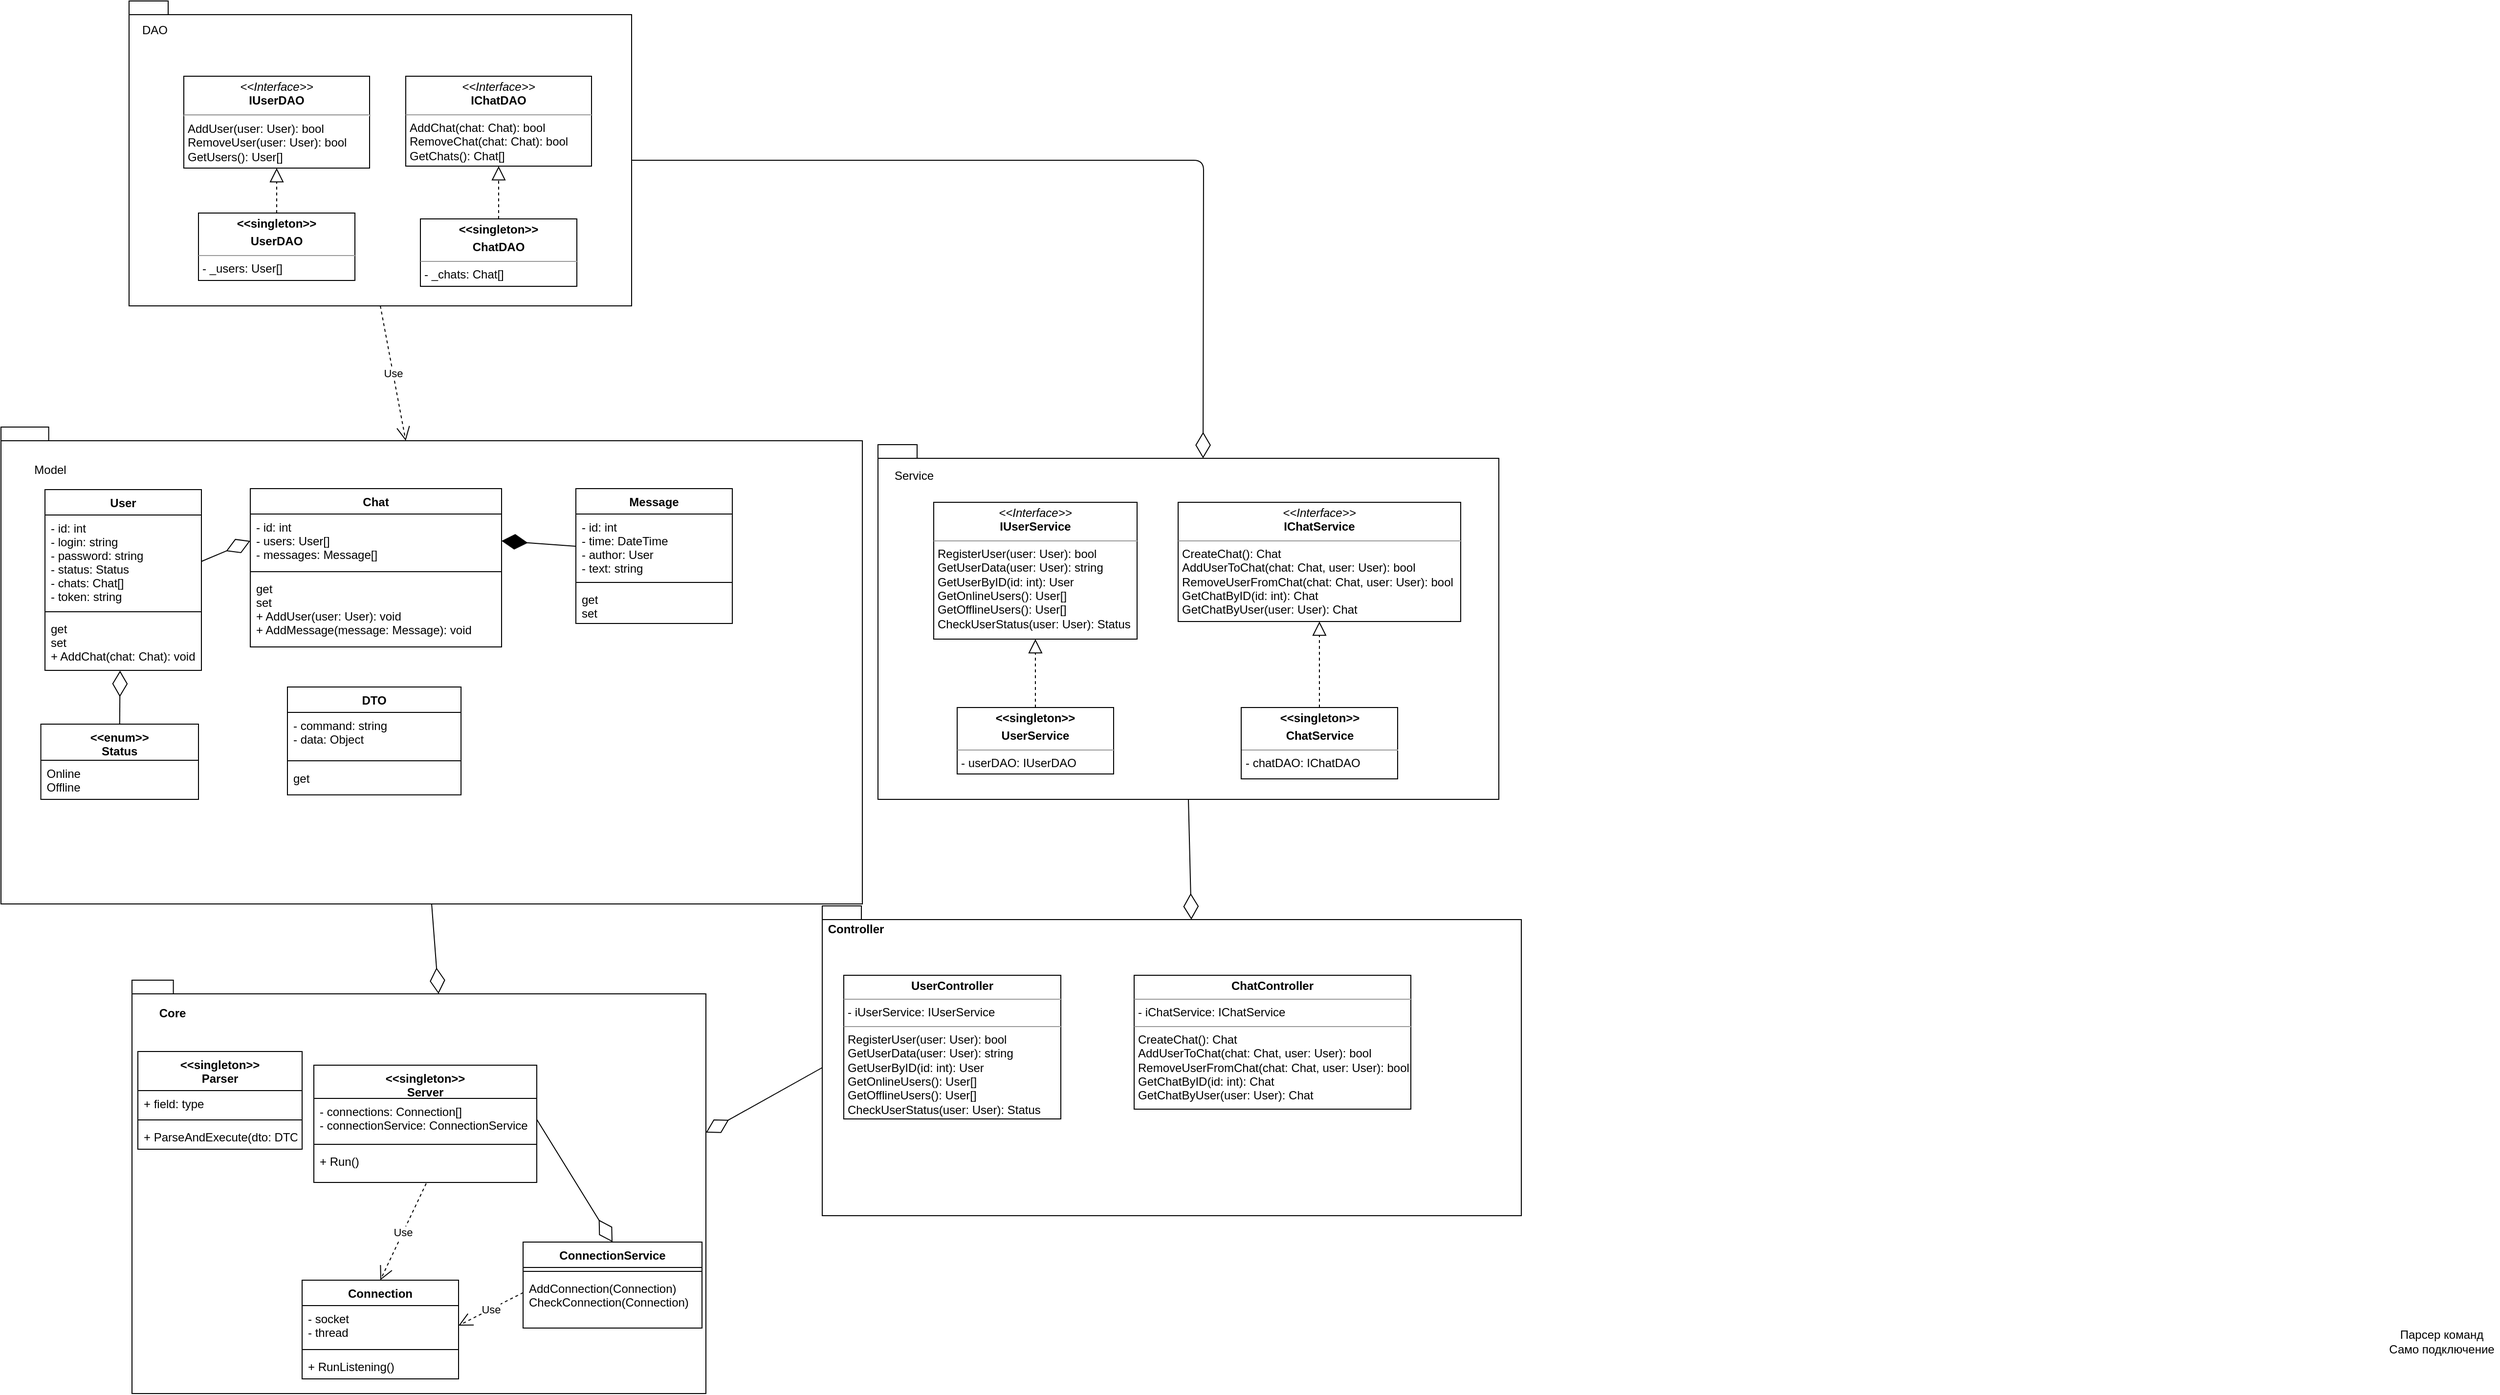 <mxfile version="12.6.5" type="device"><diagram id="kiEcuLjf6N3Q2EU-FBLs" name="Страница 1"><mxGraphModel dx="1038" dy="1016" grid="0" gridSize="10" guides="1" tooltips="1" connect="1" arrows="1" fold="1" page="0" pageScale="1" pageWidth="850" pageHeight="1100" math="0" shadow="0"><root><mxCell id="0"/><mxCell id="1" parent="0"/><mxCell id="4r-FscN_zs-Lbus5w258-18" value="" style="shape=folder;fontStyle=1;spacingTop=10;tabWidth=40;tabHeight=14;tabPosition=left;html=1;" parent="1" vertex="1"><mxGeometry x="915" y="636" width="715" height="317" as="geometry"/></mxCell><mxCell id="ElW2jTiIY2IO2_LXhHRh-6" value="" style="group" parent="1" vertex="1" connectable="0"><mxGeometry x="75" y="146" width="881" height="488" as="geometry"/></mxCell><mxCell id="ElW2jTiIY2IO2_LXhHRh-4" value="" style="shape=folder;fontStyle=1;spacingTop=10;tabWidth=40;tabHeight=14;tabPosition=left;html=1;" parent="ElW2jTiIY2IO2_LXhHRh-6" vertex="1"><mxGeometry width="881" height="488" as="geometry"/></mxCell><mxCell id="ElW2jTiIY2IO2_LXhHRh-5" value="Model" style="text;html=1;strokeColor=none;fillColor=none;align=center;verticalAlign=middle;whiteSpace=wrap;rounded=0;" parent="ElW2jTiIY2IO2_LXhHRh-6" vertex="1"><mxGeometry x="27.951" y="32.303" width="44.721" height="23.073" as="geometry"/></mxCell><mxCell id="pFLR68CZF7NKNV6ZH1vd-13" value="DTO" style="swimlane;fontStyle=1;align=center;verticalAlign=top;childLayout=stackLayout;horizontal=1;startSize=26;horizontalStack=0;resizeParent=1;resizeParentMax=0;resizeLast=0;collapsible=1;marginBottom=0;" parent="ElW2jTiIY2IO2_LXhHRh-6" vertex="1"><mxGeometry x="292.999" y="265.995" width="177.531" height="110.332" as="geometry"/></mxCell><mxCell id="pFLR68CZF7NKNV6ZH1vd-14" value="- command: string&#10;- data: Object&#10;" style="text;strokeColor=none;fillColor=none;align=left;verticalAlign=top;spacingLeft=4;spacingRight=4;overflow=hidden;rotatable=0;points=[[0,0.5],[1,0.5]];portConstraint=eastwest;" parent="pFLR68CZF7NKNV6ZH1vd-13" vertex="1"><mxGeometry y="26" width="177.531" height="44.977" as="geometry"/></mxCell><mxCell id="pFLR68CZF7NKNV6ZH1vd-15" value="" style="line;strokeWidth=1;fillColor=none;align=left;verticalAlign=middle;spacingTop=-1;spacingLeft=3;spacingRight=3;rotatable=0;labelPosition=right;points=[];portConstraint=eastwest;" parent="pFLR68CZF7NKNV6ZH1vd-13" vertex="1"><mxGeometry y="70.977" width="177.531" height="8.995" as="geometry"/></mxCell><mxCell id="pFLR68CZF7NKNV6ZH1vd-16" value="get" style="text;strokeColor=none;fillColor=none;align=left;verticalAlign=top;spacingLeft=4;spacingRight=4;overflow=hidden;rotatable=0;points=[[0,0.5],[1,0.5]];portConstraint=eastwest;" parent="pFLR68CZF7NKNV6ZH1vd-13" vertex="1"><mxGeometry y="79.972" width="177.531" height="30.359" as="geometry"/></mxCell><mxCell id="pFLR68CZF7NKNV6ZH1vd-1" value="User" style="swimlane;fontStyle=1;align=center;verticalAlign=top;childLayout=stackLayout;horizontal=1;startSize=26;horizontalStack=0;resizeParent=1;resizeParentMax=0;resizeLast=0;collapsible=1;marginBottom=0;" parent="1" vertex="1"><mxGeometry x="120" y="210" width="160" height="185" as="geometry"/></mxCell><mxCell id="pFLR68CZF7NKNV6ZH1vd-2" value="- id: int&#10;- login: string&#10;- password: string&#10;- status: Status&#10;- chats: Chat[]&#10;- token: string" style="text;strokeColor=none;fillColor=none;align=left;verticalAlign=top;spacingLeft=4;spacingRight=4;overflow=hidden;rotatable=0;points=[[0,0.5],[1,0.5]];portConstraint=eastwest;" parent="pFLR68CZF7NKNV6ZH1vd-1" vertex="1"><mxGeometry y="26" width="160" height="95" as="geometry"/></mxCell><mxCell id="pFLR68CZF7NKNV6ZH1vd-3" value="" style="line;strokeWidth=1;fillColor=none;align=left;verticalAlign=middle;spacingTop=-1;spacingLeft=3;spacingRight=3;rotatable=0;labelPosition=right;points=[];portConstraint=eastwest;" parent="pFLR68CZF7NKNV6ZH1vd-1" vertex="1"><mxGeometry y="121" width="160" height="8" as="geometry"/></mxCell><mxCell id="pFLR68CZF7NKNV6ZH1vd-4" value="get&#10;set&#10;+ AddChat(chat: Chat): void&#10;" style="text;strokeColor=none;fillColor=none;align=left;verticalAlign=top;spacingLeft=4;spacingRight=4;overflow=hidden;rotatable=0;points=[[0,0.5],[1,0.5]];portConstraint=eastwest;" parent="pFLR68CZF7NKNV6ZH1vd-1" vertex="1"><mxGeometry y="129" width="160" height="56" as="geometry"/></mxCell><mxCell id="pFLR68CZF7NKNV6ZH1vd-5" value="Chat" style="swimlane;fontStyle=1;align=center;verticalAlign=top;childLayout=stackLayout;horizontal=1;startSize=26;horizontalStack=0;resizeParent=1;resizeParentMax=0;resizeLast=0;collapsible=1;marginBottom=0;" parent="1" vertex="1"><mxGeometry x="330" y="209" width="257" height="162" as="geometry"/></mxCell><mxCell id="pFLR68CZF7NKNV6ZH1vd-6" value="- id: int&#10;- users: User[]&#10;- messages: Message[]" style="text;strokeColor=none;fillColor=none;align=left;verticalAlign=top;spacingLeft=4;spacingRight=4;overflow=hidden;rotatable=0;points=[[0,0.5],[1,0.5]];portConstraint=eastwest;" parent="pFLR68CZF7NKNV6ZH1vd-5" vertex="1"><mxGeometry y="26" width="257" height="55" as="geometry"/></mxCell><mxCell id="pFLR68CZF7NKNV6ZH1vd-7" value="" style="line;strokeWidth=1;fillColor=none;align=left;verticalAlign=middle;spacingTop=-1;spacingLeft=3;spacingRight=3;rotatable=0;labelPosition=right;points=[];portConstraint=eastwest;" parent="pFLR68CZF7NKNV6ZH1vd-5" vertex="1"><mxGeometry y="81" width="257" height="8" as="geometry"/></mxCell><mxCell id="pFLR68CZF7NKNV6ZH1vd-8" value="get&#10;set&#10;+ AddUser(user: User): void&#10;+ AddMessage(message: Message): void" style="text;strokeColor=none;fillColor=none;align=left;verticalAlign=top;spacingLeft=4;spacingRight=4;overflow=hidden;rotatable=0;points=[[0,0.5],[1,0.5]];portConstraint=eastwest;" parent="pFLR68CZF7NKNV6ZH1vd-5" vertex="1"><mxGeometry y="89" width="257" height="73" as="geometry"/></mxCell><mxCell id="pFLR68CZF7NKNV6ZH1vd-9" value="Message" style="swimlane;fontStyle=1;align=center;verticalAlign=top;childLayout=stackLayout;horizontal=1;startSize=26;horizontalStack=0;resizeParent=1;resizeParentMax=0;resizeLast=0;collapsible=1;marginBottom=0;" parent="1" vertex="1"><mxGeometry x="663" y="209" width="160" height="138" as="geometry"/></mxCell><mxCell id="pFLR68CZF7NKNV6ZH1vd-10" value="- id: int&#10;- time: DateTime&#10;- author: User&#10;- text: string" style="text;strokeColor=none;fillColor=none;align=left;verticalAlign=top;spacingLeft=4;spacingRight=4;overflow=hidden;rotatable=0;points=[[0,0.5],[1,0.5]];portConstraint=eastwest;" parent="pFLR68CZF7NKNV6ZH1vd-9" vertex="1"><mxGeometry y="26" width="160" height="66" as="geometry"/></mxCell><mxCell id="pFLR68CZF7NKNV6ZH1vd-11" value="" style="line;strokeWidth=1;fillColor=none;align=left;verticalAlign=middle;spacingTop=-1;spacingLeft=3;spacingRight=3;rotatable=0;labelPosition=right;points=[];portConstraint=eastwest;" parent="pFLR68CZF7NKNV6ZH1vd-9" vertex="1"><mxGeometry y="92" width="160" height="8" as="geometry"/></mxCell><mxCell id="pFLR68CZF7NKNV6ZH1vd-12" value="get&#10;set" style="text;strokeColor=none;fillColor=none;align=left;verticalAlign=top;spacingLeft=4;spacingRight=4;overflow=hidden;rotatable=0;points=[[0,0.5],[1,0.5]];portConstraint=eastwest;" parent="pFLR68CZF7NKNV6ZH1vd-9" vertex="1"><mxGeometry y="100" width="160" height="38" as="geometry"/></mxCell><mxCell id="ElW2jTiIY2IO2_LXhHRh-1" value="" style="endArrow=diamondThin;endFill=1;endSize=24;html=1;entryX=1;entryY=0.5;entryDx=0;entryDy=0;exitX=0;exitY=0.5;exitDx=0;exitDy=0;" parent="1" source="pFLR68CZF7NKNV6ZH1vd-10" target="pFLR68CZF7NKNV6ZH1vd-6" edge="1"><mxGeometry width="160" relative="1" as="geometry"><mxPoint x="663" y="281" as="sourcePoint"/><mxPoint x="823" y="281" as="targetPoint"/></mxGeometry></mxCell><mxCell id="ElW2jTiIY2IO2_LXhHRh-2" value="" style="endArrow=diamondThin;endFill=0;endSize=24;html=1;entryX=0;entryY=0.5;entryDx=0;entryDy=0;exitX=1;exitY=0.5;exitDx=0;exitDy=0;" parent="1" source="pFLR68CZF7NKNV6ZH1vd-2" target="pFLR68CZF7NKNV6ZH1vd-6" edge="1"><mxGeometry width="160" relative="1" as="geometry"><mxPoint x="255" y="269" as="sourcePoint"/><mxPoint x="415" y="269" as="targetPoint"/></mxGeometry></mxCell><mxCell id="ElW2jTiIY2IO2_LXhHRh-11" value="" style="group" parent="1" vertex="1" connectable="0"><mxGeometry x="206" y="-290" width="514" height="312" as="geometry"/></mxCell><mxCell id="ElW2jTiIY2IO2_LXhHRh-7" value="" style="shape=folder;fontStyle=1;spacingTop=10;tabWidth=40;tabHeight=14;tabPosition=left;html=1;" parent="ElW2jTiIY2IO2_LXhHRh-11" vertex="1"><mxGeometry width="514" height="312" as="geometry"/></mxCell><mxCell id="ElW2jTiIY2IO2_LXhHRh-8" value="DAO" style="text;html=1;strokeColor=none;fillColor=none;align=center;verticalAlign=middle;whiteSpace=wrap;rounded=0;" parent="ElW2jTiIY2IO2_LXhHRh-11" vertex="1"><mxGeometry x="15.204" y="23.597" width="23.39" height="13.109" as="geometry"/></mxCell><mxCell id="ElW2jTiIY2IO2_LXhHRh-20" value="&lt;p style=&quot;margin: 0px ; margin-top: 4px ; text-align: center&quot;&gt;&lt;i&gt;&amp;lt;&amp;lt;Interface&amp;gt;&amp;gt;&lt;/i&gt;&lt;br&gt;&lt;b&gt;IUserDAO&lt;/b&gt;&lt;/p&gt;&lt;hr&gt;&lt;p style=&quot;margin: 0px ; margin-left: 4px&quot;&gt;&lt;span&gt;AddUser(user: User): bool&lt;/span&gt;&lt;/p&gt;&lt;p style=&quot;margin: 0px ; margin-left: 4px&quot;&gt;&lt;span&gt;RemoveUser(user: User): bool&lt;/span&gt;&lt;br&gt;&lt;/p&gt;&lt;p style=&quot;margin: 0px ; margin-left: 4px&quot;&gt;&lt;span&gt;GetUsers(): User[]&lt;/span&gt;&lt;/p&gt;&lt;p style=&quot;margin: 0px ; margin-left: 4px&quot;&gt;&lt;span&gt;&lt;br&gt;&lt;/span&gt;&lt;/p&gt;&lt;p style=&quot;margin: 0px ; margin-left: 4px&quot;&gt;&lt;br&gt;&lt;/p&gt;" style="verticalAlign=top;align=left;overflow=fill;fontSize=12;fontFamily=Helvetica;html=1;" parent="1" vertex="1"><mxGeometry x="262" y="-213" width="190" height="94" as="geometry"/></mxCell><mxCell id="ElW2jTiIY2IO2_LXhHRh-21" value="&lt;p style=&quot;margin: 0px ; margin-top: 4px ; text-align: center&quot;&gt;&lt;i&gt;&amp;lt;&amp;lt;Interface&amp;gt;&amp;gt;&lt;/i&gt;&lt;br&gt;&lt;b&gt;IChatDAO&lt;/b&gt;&lt;/p&gt;&lt;hr size=&quot;1&quot;&gt;&lt;p style=&quot;margin: 0px ; margin-left: 4px&quot;&gt;AddChat(chat: Chat): bool&lt;/p&gt;&lt;p style=&quot;margin: 0px ; margin-left: 4px&quot;&gt;RemoveChat(chat: Chat): bool&lt;/p&gt;&lt;p style=&quot;margin: 0px ; margin-left: 4px&quot;&gt;GetChats(): Chat[]&lt;/p&gt;" style="verticalAlign=top;align=left;overflow=fill;fontSize=12;fontFamily=Helvetica;html=1;" parent="1" vertex="1"><mxGeometry x="489" y="-213" width="190" height="92" as="geometry"/></mxCell><mxCell id="ElW2jTiIY2IO2_LXhHRh-23" value="&lt;p style=&quot;margin: 4px 0px 0px ; text-align: center&quot;&gt;&lt;b&gt;&amp;lt;&amp;lt;singleton&amp;gt;&amp;gt;&lt;/b&gt;&lt;/p&gt;&lt;p style=&quot;margin: 4px 0px 0px ; text-align: center&quot;&gt;&lt;b&gt;UserDAO&lt;/b&gt;&lt;/p&gt;&lt;hr size=&quot;1&quot;&gt;&lt;p style=&quot;margin: 0px 0px 0px 4px&quot;&gt;- _users: User[]&lt;/p&gt;&lt;p style=&quot;margin: 0px 0px 0px 4px&quot;&gt;&lt;br&gt;&lt;/p&gt;" style="verticalAlign=top;align=left;overflow=fill;fontSize=12;fontFamily=Helvetica;html=1;" parent="1" vertex="1"><mxGeometry x="277" y="-73" width="160" height="69" as="geometry"/></mxCell><mxCell id="ElW2jTiIY2IO2_LXhHRh-24" value="&lt;p style=&quot;margin: 4px 0px 0px ; text-align: center&quot;&gt;&lt;b&gt;&amp;lt;&amp;lt;singleton&amp;gt;&amp;gt;&lt;/b&gt;&lt;/p&gt;&lt;p style=&quot;margin: 4px 0px 0px ; text-align: center&quot;&gt;&lt;b&gt;ChatDAO&lt;/b&gt;&lt;/p&gt;&lt;hr size=&quot;1&quot;&gt;&lt;p style=&quot;margin: 0px 0px 0px 4px&quot;&gt;- _chats: Chat[]&lt;/p&gt;&lt;p style=&quot;margin: 0px 0px 0px 4px&quot;&gt;&lt;br&gt;&lt;/p&gt;" style="verticalAlign=top;align=left;overflow=fill;fontSize=12;fontFamily=Helvetica;html=1;" parent="1" vertex="1"><mxGeometry x="504" y="-67" width="160" height="69" as="geometry"/></mxCell><mxCell id="ElW2jTiIY2IO2_LXhHRh-28" value="" style="endArrow=block;dashed=1;endFill=0;endSize=12;html=1;entryX=0.5;entryY=1;entryDx=0;entryDy=0;exitX=0.5;exitY=0;exitDx=0;exitDy=0;" parent="1" source="ElW2jTiIY2IO2_LXhHRh-23" target="ElW2jTiIY2IO2_LXhHRh-20" edge="1"><mxGeometry width="160" relative="1" as="geometry"><mxPoint x="411" y="33" as="sourcePoint"/><mxPoint x="571" y="33" as="targetPoint"/></mxGeometry></mxCell><mxCell id="ElW2jTiIY2IO2_LXhHRh-29" value="" style="endArrow=block;dashed=1;endFill=0;endSize=12;html=1;entryX=0.5;entryY=1;entryDx=0;entryDy=0;exitX=0.5;exitY=0;exitDx=0;exitDy=0;" parent="1" source="ElW2jTiIY2IO2_LXhHRh-24" target="ElW2jTiIY2IO2_LXhHRh-21" edge="1"><mxGeometry width="160" relative="1" as="geometry"><mxPoint x="600" y="22" as="sourcePoint"/><mxPoint x="760" y="22" as="targetPoint"/></mxGeometry></mxCell><mxCell id="ElW2jTiIY2IO2_LXhHRh-33" value="" style="group" parent="1" vertex="1" connectable="0"><mxGeometry x="972" y="164" width="635" height="363" as="geometry"/></mxCell><mxCell id="ElW2jTiIY2IO2_LXhHRh-31" value="" style="shape=folder;fontStyle=1;spacingTop=10;tabWidth=40;tabHeight=14;tabPosition=left;html=1;" parent="ElW2jTiIY2IO2_LXhHRh-33" vertex="1"><mxGeometry width="635" height="363" as="geometry"/></mxCell><mxCell id="ElW2jTiIY2IO2_LXhHRh-32" value="Service" style="text;html=1;strokeColor=none;fillColor=none;align=center;verticalAlign=middle;whiteSpace=wrap;rounded=0;" parent="ElW2jTiIY2IO2_LXhHRh-33" vertex="1"><mxGeometry x="15.488" y="22.866" width="44.251" height="19.055" as="geometry"/></mxCell><mxCell id="ElW2jTiIY2IO2_LXhHRh-34" value="&lt;p style=&quot;margin: 0px ; margin-top: 4px ; text-align: center&quot;&gt;&lt;i&gt;&amp;lt;&amp;lt;Interface&amp;gt;&amp;gt;&lt;/i&gt;&lt;br&gt;&lt;b&gt;IUserService&lt;/b&gt;&lt;/p&gt;&lt;hr size=&quot;1&quot;&gt;&lt;p style=&quot;margin: 0px ; margin-left: 4px&quot;&gt;RegisterUser(user: User): bool&lt;/p&gt;&lt;p style=&quot;margin: 0px ; margin-left: 4px&quot;&gt;GetUserData(user: User): string&lt;/p&gt;&lt;p style=&quot;margin: 0px ; margin-left: 4px&quot;&gt;GetUserByID(id: int): User&lt;/p&gt;&lt;p style=&quot;margin: 0px ; margin-left: 4px&quot;&gt;GetOnlineUsers(): User[]&lt;/p&gt;&lt;p style=&quot;margin: 0px ; margin-left: 4px&quot;&gt;GetOfflineUsers(): User[]&lt;/p&gt;&lt;p style=&quot;margin: 0px ; margin-left: 4px&quot;&gt;CheckUserStatus(user: User): Status&lt;/p&gt;" style="verticalAlign=top;align=left;overflow=fill;fontSize=12;fontFamily=Helvetica;html=1;" parent="1" vertex="1"><mxGeometry x="1029" y="223" width="208" height="140" as="geometry"/></mxCell><mxCell id="ElW2jTiIY2IO2_LXhHRh-44" value="" style="endArrow=diamondThin;endFill=0;endSize=24;html=1;entryX=0.48;entryY=1.004;entryDx=0;entryDy=0;exitX=0.5;exitY=0;exitDx=0;exitDy=0;entryPerimeter=0;" parent="1" source="ElW2jTiIY2IO2_LXhHRh-40" target="pFLR68CZF7NKNV6ZH1vd-4" edge="1"><mxGeometry width="160" relative="1" as="geometry"><mxPoint x="158" y="377" as="sourcePoint"/><mxPoint x="318" y="377" as="targetPoint"/></mxGeometry></mxCell><mxCell id="ElW2jTiIY2IO2_LXhHRh-45" value="&lt;p style=&quot;margin: 0px ; margin-top: 4px ; text-align: center&quot;&gt;&lt;i&gt;&amp;lt;&amp;lt;Interface&amp;gt;&amp;gt;&lt;/i&gt;&lt;br&gt;&lt;b&gt;IChatService&lt;/b&gt;&lt;/p&gt;&lt;hr size=&quot;1&quot;&gt;&lt;p style=&quot;margin: 0px ; margin-left: 4px&quot;&gt;CreateChat(): Chat&lt;/p&gt;&lt;p style=&quot;margin: 0px ; margin-left: 4px&quot;&gt;AddUserToChat(chat: Chat, user: User): bool&lt;/p&gt;&lt;p style=&quot;margin: 0px ; margin-left: 4px&quot;&gt;RemoveUserFromChat(chat: Chat, user: User): bool&lt;/p&gt;&lt;p style=&quot;margin: 0px ; margin-left: 4px&quot;&gt;GetChatByID(id: int): Chat&lt;/p&gt;&lt;p style=&quot;margin: 0px ; margin-left: 4px&quot;&gt;GetChatByUser(user: User): Chat&lt;/p&gt;&lt;p style=&quot;margin: 0px ; margin-left: 4px&quot;&gt;&lt;br&gt;&lt;/p&gt;" style="verticalAlign=top;align=left;overflow=fill;fontSize=12;fontFamily=Helvetica;html=1;" parent="1" vertex="1"><mxGeometry x="1279" y="223" width="289" height="122" as="geometry"/></mxCell><mxCell id="ElW2jTiIY2IO2_LXhHRh-46" value="&lt;p style=&quot;margin: 0px ; margin-top: 4px ; text-align: center&quot;&gt;&lt;b&gt;&amp;lt;&amp;lt;singleton&amp;gt;&amp;gt;&lt;/b&gt;&lt;/p&gt;&lt;p style=&quot;margin: 0px ; margin-top: 4px ; text-align: center&quot;&gt;&lt;b&gt;UserService&lt;/b&gt;&lt;br&gt;&lt;/p&gt;&lt;hr size=&quot;1&quot;&gt;&lt;p style=&quot;margin: 0px ; margin-left: 4px&quot;&gt;- userDAO: IUserDAO&lt;/p&gt;" style="verticalAlign=top;align=left;overflow=fill;fontSize=12;fontFamily=Helvetica;html=1;" parent="1" vertex="1"><mxGeometry x="1053" y="433" width="160" height="68" as="geometry"/></mxCell><mxCell id="ElW2jTiIY2IO2_LXhHRh-47" value="" style="endArrow=block;dashed=1;endFill=0;endSize=12;html=1;entryX=0.5;entryY=1;entryDx=0;entryDy=0;exitX=0.5;exitY=0;exitDx=0;exitDy=0;" parent="1" source="ElW2jTiIY2IO2_LXhHRh-46" target="ElW2jTiIY2IO2_LXhHRh-34" edge="1"><mxGeometry width="160" relative="1" as="geometry"><mxPoint x="1088" y="399" as="sourcePoint"/><mxPoint x="1248" y="399" as="targetPoint"/></mxGeometry></mxCell><mxCell id="ElW2jTiIY2IO2_LXhHRh-49" value="&lt;p style=&quot;margin: 0px ; margin-top: 4px ; text-align: center&quot;&gt;&lt;b&gt;&amp;lt;&amp;lt;singleton&amp;gt;&amp;gt;&lt;/b&gt;&lt;/p&gt;&lt;p style=&quot;margin: 0px ; margin-top: 4px ; text-align: center&quot;&gt;&lt;b&gt;ChatService&lt;/b&gt;&lt;br&gt;&lt;/p&gt;&lt;hr size=&quot;1&quot;&gt;&lt;p style=&quot;margin: 0px ; margin-left: 4px&quot;&gt;- chatDAO: IChatDAO&lt;/p&gt;" style="verticalAlign=top;align=left;overflow=fill;fontSize=12;fontFamily=Helvetica;html=1;" parent="1" vertex="1"><mxGeometry x="1343.5" y="433" width="160" height="73" as="geometry"/></mxCell><mxCell id="ElW2jTiIY2IO2_LXhHRh-50" value="" style="endArrow=block;dashed=1;endFill=0;endSize=12;html=1;entryX=0.5;entryY=1;entryDx=0;entryDy=0;exitX=0.5;exitY=0;exitDx=0;exitDy=0;" parent="1" source="ElW2jTiIY2IO2_LXhHRh-49" target="ElW2jTiIY2IO2_LXhHRh-45" edge="1"><mxGeometry width="160" relative="1" as="geometry"><mxPoint x="1464" y="387" as="sourcePoint"/><mxPoint x="1624" y="387" as="targetPoint"/></mxGeometry></mxCell><mxCell id="ElW2jTiIY2IO2_LXhHRh-52" value="" style="endArrow=diamondThin;endFill=0;endSize=24;html=1;entryX=0;entryY=0;entryDx=332.5;entryDy=14;entryPerimeter=0;exitX=0;exitY=0;exitDx=514;exitDy=163;exitPerimeter=0;" parent="1" source="ElW2jTiIY2IO2_LXhHRh-7" target="ElW2jTiIY2IO2_LXhHRh-31" edge="1"><mxGeometry width="160" relative="1" as="geometry"><mxPoint x="974" y="-5" as="sourcePoint"/><mxPoint x="1134" y="-5" as="targetPoint"/><Array as="points"><mxPoint x="1305" y="-127"/></Array></mxGeometry></mxCell><mxCell id="ElW2jTiIY2IO2_LXhHRh-53" value="Use" style="endArrow=open;endSize=12;dashed=1;html=1;entryX=0;entryY=0;entryDx=414;entryDy=14;entryPerimeter=0;exitX=0.5;exitY=1;exitDx=0;exitDy=0;exitPerimeter=0;" parent="1" source="ElW2jTiIY2IO2_LXhHRh-7" target="ElW2jTiIY2IO2_LXhHRh-4" edge="1"><mxGeometry width="160" relative="1" as="geometry"><mxPoint x="468" y="83" as="sourcePoint"/><mxPoint x="628" y="83" as="targetPoint"/></mxGeometry></mxCell><mxCell id="ElW2jTiIY2IO2_LXhHRh-40" value="&lt;&lt;enum&gt;&gt;&#10;Status" style="swimlane;fontStyle=1;align=center;verticalAlign=top;childLayout=stackLayout;horizontal=1;startSize=37;horizontalStack=0;resizeParent=1;resizeParentMax=0;resizeLast=0;collapsible=1;marginBottom=0;" parent="1" vertex="1"><mxGeometry x="115.784" y="449.986" width="161.218" height="77.014" as="geometry"/></mxCell><mxCell id="ElW2jTiIY2IO2_LXhHRh-43" value="Online&#10;Offline" style="text;strokeColor=none;fillColor=none;align=left;verticalAlign=top;spacingLeft=4;spacingRight=4;overflow=hidden;rotatable=0;points=[[0,0.5],[1,0.5]];portConstraint=eastwest;" parent="ElW2jTiIY2IO2_LXhHRh-40" vertex="1"><mxGeometry y="37" width="161.218" height="40.014" as="geometry"/></mxCell><mxCell id="4r-FscN_zs-Lbus5w258-1" value="Парсер команд&lt;br&gt;Само подключение" style="text;html=1;align=center;verticalAlign=middle;resizable=0;points=[];autosize=1;" parent="1" vertex="1"><mxGeometry x="2512" y="1066" width="118" height="32" as="geometry"/></mxCell><mxCell id="4r-FscN_zs-Lbus5w258-15" value="&lt;p style=&quot;margin: 4px 0px 0px ; text-align: center&quot;&gt;&lt;b&gt;UserController&lt;/b&gt;&lt;/p&gt;&lt;hr size=&quot;1&quot;&gt;&lt;p style=&quot;margin: 0px 0px 0px 4px&quot;&gt;- iUserService: IUserService&lt;/p&gt;&lt;hr size=&quot;1&quot;&gt;&lt;p style=&quot;margin: 0px 0px 0px 4px&quot;&gt;&lt;span&gt;RegisterUser(user: User): bool&lt;/span&gt;&lt;/p&gt;&lt;p style=&quot;margin: 0px 0px 0px 4px&quot;&gt;GetUserData(user: User): string&lt;/p&gt;&lt;p style=&quot;margin: 0px 0px 0px 4px&quot;&gt;GetUserByID(id: int): User&lt;/p&gt;&lt;p style=&quot;margin: 0px 0px 0px 4px&quot;&gt;GetOnlineUsers(): User[]&lt;/p&gt;&lt;p style=&quot;margin: 0px 0px 0px 4px&quot;&gt;GetOfflineUsers(): User[]&lt;/p&gt;&lt;p style=&quot;margin: 0px 0px 0px 4px&quot;&gt;&lt;span&gt;CheckUserStatus(user: User): Status&lt;/span&gt;&lt;/p&gt;" style="verticalAlign=top;align=left;overflow=fill;fontSize=12;fontFamily=Helvetica;html=1;" parent="1" vertex="1"><mxGeometry x="937" y="707" width="222" height="147" as="geometry"/></mxCell><mxCell id="4r-FscN_zs-Lbus5w258-17" value="&lt;p style=&quot;margin: 4px 0px 0px ; text-align: center&quot;&gt;&lt;b&gt;ChatController&lt;/b&gt;&lt;/p&gt;&lt;hr size=&quot;1&quot;&gt;&lt;p style=&quot;margin: 0px 0px 0px 4px&quot;&gt;- iChatService: IChatService&lt;/p&gt;&lt;hr size=&quot;1&quot;&gt;&lt;p style=&quot;margin: 0px 0px 0px 4px&quot;&gt;CreateChat(): Chat&lt;/p&gt;&lt;p style=&quot;margin: 0px 0px 0px 4px&quot;&gt;AddUserToChat(chat: Chat, user: User): bool&lt;/p&gt;&lt;p style=&quot;margin: 0px 0px 0px 4px&quot;&gt;RemoveUserFromChat(chat: Chat, user: User): bool&lt;/p&gt;&lt;p style=&quot;margin: 0px 0px 0px 4px&quot;&gt;GetChatByID(id: int): Chat&lt;/p&gt;&lt;p style=&quot;margin: 0px 0px 0px 4px&quot;&gt;GetChatByUser(user: User): Chat&lt;/p&gt;&lt;p style=&quot;margin: 0px 0px 0px 4px&quot;&gt;&lt;br&gt;&lt;/p&gt;" style="verticalAlign=top;align=left;overflow=fill;fontSize=12;fontFamily=Helvetica;html=1;" parent="1" vertex="1"><mxGeometry x="1234" y="707" width="283" height="137" as="geometry"/></mxCell><mxCell id="4r-FscN_zs-Lbus5w258-19" value="&lt;b&gt;Controller&lt;/b&gt;" style="text;html=1;align=center;verticalAlign=middle;resizable=0;points=[];autosize=1;" parent="1" vertex="1"><mxGeometry x="915" y="651" width="67" height="18" as="geometry"/></mxCell><mxCell id="4r-FscN_zs-Lbus5w258-21" value="" style="endArrow=diamondThin;endFill=0;endSize=24;html=1;entryX=0;entryY=0;entryDx=377.5;entryDy=14;entryPerimeter=0;exitX=0.5;exitY=1;exitDx=0;exitDy=0;exitPerimeter=0;" parent="1" source="ElW2jTiIY2IO2_LXhHRh-31" target="4r-FscN_zs-Lbus5w258-18" edge="1"><mxGeometry width="160" relative="1" as="geometry"><mxPoint x="722" y="747" as="sourcePoint"/><mxPoint x="882" y="747" as="targetPoint"/></mxGeometry></mxCell><mxCell id="4r-FscN_zs-Lbus5w258-22" value="" style="shape=folder;fontStyle=1;spacingTop=10;tabWidth=40;tabHeight=14;tabPosition=left;html=1;" parent="1" vertex="1"><mxGeometry x="209" y="712" width="587" height="423" as="geometry"/></mxCell><mxCell id="4r-FscN_zs-Lbus5w258-23" value="&lt;b&gt;Core&lt;/b&gt;" style="text;html=1;align=center;verticalAlign=middle;resizable=0;points=[];autosize=1;" parent="1" vertex="1"><mxGeometry x="231" y="737" width="37" height="18" as="geometry"/></mxCell><mxCell id="4r-FscN_zs-Lbus5w258-24" value="" style="endArrow=diamondThin;endFill=0;endSize=24;html=1;entryX=0;entryY=0;entryDx=313.5;entryDy=14;entryPerimeter=0;exitX=0.5;exitY=1;exitDx=0;exitDy=0;exitPerimeter=0;" parent="1" source="ElW2jTiIY2IO2_LXhHRh-4" target="4r-FscN_zs-Lbus5w258-22" edge="1"><mxGeometry width="160" relative="1" as="geometry"><mxPoint x="28" y="820" as="sourcePoint"/><mxPoint x="188" y="820" as="targetPoint"/></mxGeometry></mxCell><mxCell id="4r-FscN_zs-Lbus5w258-25" value="" style="endArrow=diamondThin;endFill=0;endSize=24;html=1;entryX=0;entryY=0;entryDx=587;entryDy=156;entryPerimeter=0;exitX=0;exitY=0;exitDx=0;exitDy=165.5;exitPerimeter=0;" parent="1" source="4r-FscN_zs-Lbus5w258-18" target="4r-FscN_zs-Lbus5w258-22" edge="1"><mxGeometry width="160" relative="1" as="geometry"><mxPoint x="796" y="1132" as="sourcePoint"/><mxPoint x="956" y="1132" as="targetPoint"/></mxGeometry></mxCell><mxCell id="4r-FscN_zs-Lbus5w258-11" value="&lt;&lt;singleton&gt;&gt;&#10;Parser" style="swimlane;fontStyle=1;align=center;verticalAlign=top;childLayout=stackLayout;horizontal=1;startSize=40;horizontalStack=0;resizeParent=1;resizeParentMax=0;resizeLast=0;collapsible=1;marginBottom=0;" parent="1" vertex="1"><mxGeometry x="215" y="785" width="168" height="100" as="geometry"/></mxCell><mxCell id="4r-FscN_zs-Lbus5w258-12" value="+ field: type" style="text;strokeColor=none;fillColor=none;align=left;verticalAlign=top;spacingLeft=4;spacingRight=4;overflow=hidden;rotatable=0;points=[[0,0.5],[1,0.5]];portConstraint=eastwest;" parent="4r-FscN_zs-Lbus5w258-11" vertex="1"><mxGeometry y="40" width="168" height="26" as="geometry"/></mxCell><mxCell id="4r-FscN_zs-Lbus5w258-13" value="" style="line;strokeWidth=1;fillColor=none;align=left;verticalAlign=middle;spacingTop=-1;spacingLeft=3;spacingRight=3;rotatable=0;labelPosition=right;points=[];portConstraint=eastwest;" parent="4r-FscN_zs-Lbus5w258-11" vertex="1"><mxGeometry y="66" width="168" height="8" as="geometry"/></mxCell><mxCell id="4r-FscN_zs-Lbus5w258-14" value="+ ParseAndExecute(dto: DTO)" style="text;strokeColor=none;fillColor=none;align=left;verticalAlign=top;spacingLeft=4;spacingRight=4;overflow=hidden;rotatable=0;points=[[0,0.5],[1,0.5]];portConstraint=eastwest;" parent="4r-FscN_zs-Lbus5w258-11" vertex="1"><mxGeometry y="74" width="168" height="26" as="geometry"/></mxCell><mxCell id="4r-FscN_zs-Lbus5w258-7" value="&lt;&lt;singleton&gt;&gt;&#10;Server" style="swimlane;fontStyle=1;align=center;verticalAlign=top;childLayout=stackLayout;horizontal=1;startSize=34;horizontalStack=0;resizeParent=1;resizeParentMax=0;resizeLast=0;collapsible=1;marginBottom=0;" parent="1" vertex="1"><mxGeometry x="395" y="799" width="228" height="120" as="geometry"/></mxCell><mxCell id="4r-FscN_zs-Lbus5w258-8" value="- connections: Connection[]&#10;- connectionService: ConnectionService" style="text;strokeColor=none;fillColor=none;align=left;verticalAlign=top;spacingLeft=4;spacingRight=4;overflow=hidden;rotatable=0;points=[[0,0.5],[1,0.5]];portConstraint=eastwest;" parent="4r-FscN_zs-Lbus5w258-7" vertex="1"><mxGeometry y="34" width="228" height="43" as="geometry"/></mxCell><mxCell id="4r-FscN_zs-Lbus5w258-9" value="" style="line;strokeWidth=1;fillColor=none;align=left;verticalAlign=middle;spacingTop=-1;spacingLeft=3;spacingRight=3;rotatable=0;labelPosition=right;points=[];portConstraint=eastwest;" parent="4r-FscN_zs-Lbus5w258-7" vertex="1"><mxGeometry y="77" width="228" height="8" as="geometry"/></mxCell><mxCell id="4r-FscN_zs-Lbus5w258-10" value="+ Run()" style="text;strokeColor=none;fillColor=none;align=left;verticalAlign=top;spacingLeft=4;spacingRight=4;overflow=hidden;rotatable=0;points=[[0,0.5],[1,0.5]];portConstraint=eastwest;" parent="4r-FscN_zs-Lbus5w258-7" vertex="1"><mxGeometry y="85" width="228" height="35" as="geometry"/></mxCell><mxCell id="4r-FscN_zs-Lbus5w258-3" value="Connection" style="swimlane;fontStyle=1;align=center;verticalAlign=top;childLayout=stackLayout;horizontal=1;startSize=26;horizontalStack=0;resizeParent=1;resizeParentMax=0;resizeLast=0;collapsible=1;marginBottom=0;" parent="1" vertex="1"><mxGeometry x="383" y="1019" width="160" height="101" as="geometry"/></mxCell><mxCell id="4r-FscN_zs-Lbus5w258-4" value="- socket&#10;- thread" style="text;strokeColor=none;fillColor=none;align=left;verticalAlign=top;spacingLeft=4;spacingRight=4;overflow=hidden;rotatable=0;points=[[0,0.5],[1,0.5]];portConstraint=eastwest;" parent="4r-FscN_zs-Lbus5w258-3" vertex="1"><mxGeometry y="26" width="160" height="41" as="geometry"/></mxCell><mxCell id="4r-FscN_zs-Lbus5w258-5" value="" style="line;strokeWidth=1;fillColor=none;align=left;verticalAlign=middle;spacingTop=-1;spacingLeft=3;spacingRight=3;rotatable=0;labelPosition=right;points=[];portConstraint=eastwest;" parent="4r-FscN_zs-Lbus5w258-3" vertex="1"><mxGeometry y="67" width="160" height="8" as="geometry"/></mxCell><mxCell id="4r-FscN_zs-Lbus5w258-6" value="+ RunListening()" style="text;strokeColor=none;fillColor=none;align=left;verticalAlign=top;spacingLeft=4;spacingRight=4;overflow=hidden;rotatable=0;points=[[0,0.5],[1,0.5]];portConstraint=eastwest;" parent="4r-FscN_zs-Lbus5w258-3" vertex="1"><mxGeometry y="75" width="160" height="26" as="geometry"/></mxCell><mxCell id="4r-FscN_zs-Lbus5w258-26" value="ConnectionService" style="swimlane;fontStyle=1;align=center;verticalAlign=top;childLayout=stackLayout;horizontal=1;startSize=26;horizontalStack=0;resizeParent=1;resizeParentMax=0;resizeLast=0;collapsible=1;marginBottom=0;" parent="1" vertex="1"><mxGeometry x="609" y="980" width="183" height="88" as="geometry"/></mxCell><mxCell id="4r-FscN_zs-Lbus5w258-28" value="" style="line;strokeWidth=1;fillColor=none;align=left;verticalAlign=middle;spacingTop=-1;spacingLeft=3;spacingRight=3;rotatable=0;labelPosition=right;points=[];portConstraint=eastwest;" parent="4r-FscN_zs-Lbus5w258-26" vertex="1"><mxGeometry y="26" width="183" height="8" as="geometry"/></mxCell><mxCell id="4r-FscN_zs-Lbus5w258-29" value="AddConnection(Connection)&#10;CheckConnection(Connection)&#10;" style="text;strokeColor=none;fillColor=none;align=left;verticalAlign=top;spacingLeft=4;spacingRight=4;overflow=hidden;rotatable=0;points=[[0,0.5],[1,0.5]];portConstraint=eastwest;" parent="4r-FscN_zs-Lbus5w258-26" vertex="1"><mxGeometry y="34" width="183" height="54" as="geometry"/></mxCell><mxCell id="4r-FscN_zs-Lbus5w258-31" value="" style="endArrow=diamondThin;endFill=0;endSize=24;html=1;entryX=0.5;entryY=0;entryDx=0;entryDy=0;exitX=1;exitY=0.5;exitDx=0;exitDy=0;" parent="1" source="4r-FscN_zs-Lbus5w258-8" target="4r-FscN_zs-Lbus5w258-26" edge="1"><mxGeometry width="160" relative="1" as="geometry"><mxPoint x="875" y="1038" as="sourcePoint"/><mxPoint x="1035" y="1038" as="targetPoint"/></mxGeometry></mxCell><mxCell id="4r-FscN_zs-Lbus5w258-32" value="Use" style="endArrow=open;endSize=12;dashed=1;html=1;exitX=0.504;exitY=1.029;exitDx=0;exitDy=0;exitPerimeter=0;entryX=0.5;entryY=0;entryDx=0;entryDy=0;" parent="1" source="4r-FscN_zs-Lbus5w258-10" target="4r-FscN_zs-Lbus5w258-3" edge="1"><mxGeometry width="160" relative="1" as="geometry"><mxPoint x="376" y="1236" as="sourcePoint"/><mxPoint x="536" y="1236" as="targetPoint"/></mxGeometry></mxCell><mxCell id="4r-FscN_zs-Lbus5w258-33" value="Use" style="endArrow=open;endSize=12;dashed=1;html=1;exitX=0.001;exitY=0.327;exitDx=0;exitDy=0;exitPerimeter=0;entryX=1;entryY=0.5;entryDx=0;entryDy=0;" parent="1" source="4r-FscN_zs-Lbus5w258-29" target="4r-FscN_zs-Lbus5w258-4" edge="1"><mxGeometry width="160" relative="1" as="geometry"><mxPoint x="644" y="1155" as="sourcePoint"/><mxPoint x="804" y="1155" as="targetPoint"/></mxGeometry></mxCell></root></mxGraphModel></diagram></mxfile>